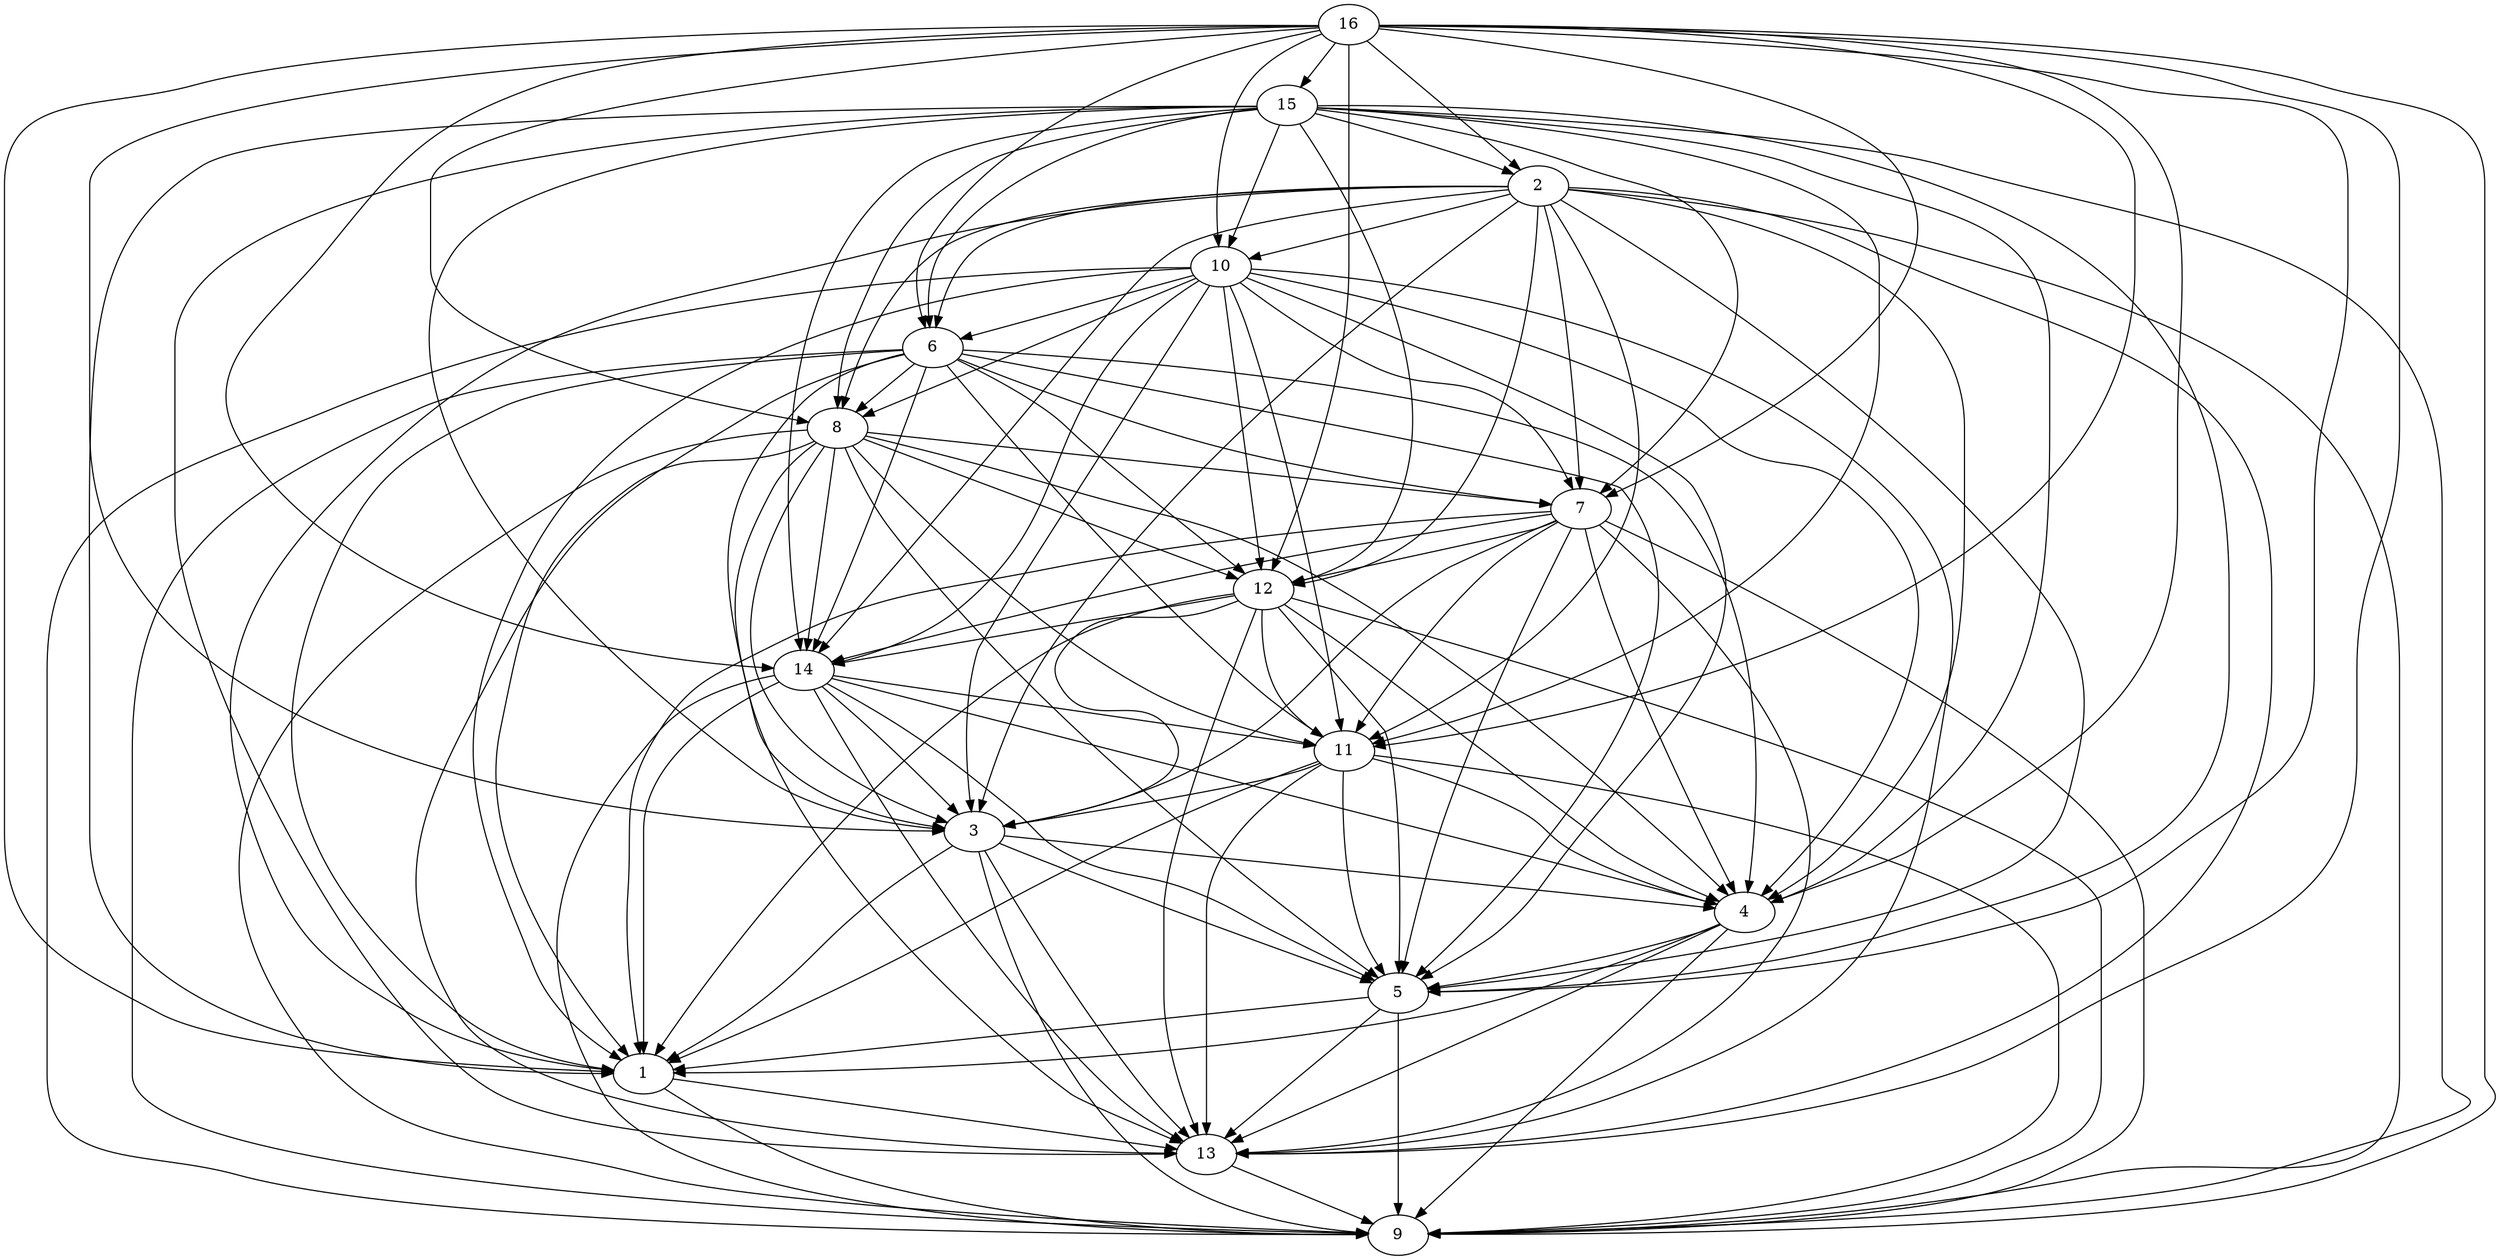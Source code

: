 digraph "Random_N16_EdgeDensity100%_P6.dot" {
	1	[Weight=31];
	2	[Weight=23];
	3	[Weight=18];
	4	[Weight=27];
	5	[Weight=15];
	6	[Weight=15];
	7	[Weight=15];
	8	[Weight=40];
	9	[Weight=23];
	10	[Weight=24];
	11	[Weight=29];
	12	[Weight=17];
	13	[Weight=21];
	14	[Weight=11];
	15	[Weight=12];
	16	[Weight=34];
	1 -> 9 [Weight=17];
	1 -> 13 [Weight=9];
	2 -> 1 [Weight=7];
	2 -> 3 [Weight=0];
	2 -> 4 [Weight=5];
	2 -> 5 [Weight=8];
	2 -> 6 [Weight=1];
	2 -> 7 [Weight=6];
	2 -> 8 [Weight=19];
	2 -> 9 [Weight=5];
	2 -> 10 [Weight=2];
	2 -> 11 [Weight=7];
	2 -> 12 [Weight=6];
	2 -> 13 [Weight=17];
	2 -> 14 [Weight=20];
	3 -> 1 [Weight=0];
	3 -> 4 [Weight=9];
	3 -> 5 [Weight=11];
	3 -> 9 [Weight=10];
	3 -> 13 [Weight=18];
	4 -> 1 [Weight=17];
	4 -> 5 [Weight=17];
	4 -> 9 [Weight=6];
	4 -> 13 [Weight=19];
	5 -> 1 [Weight=14];
	5 -> 9 [Weight=5];
	5 -> 13 [Weight=20];
	6 -> 1 [Weight=5];
	6 -> 3 [Weight=7];
	6 -> 4 [Weight=6];
	6 -> 5 [Weight=16];
	6 -> 7 [Weight=9];
	6 -> 8 [Weight=10];
	6 -> 9 [Weight=13];
	6 -> 11 [Weight=8];
	6 -> 12 [Weight=3];
	6 -> 13 [Weight=16];
	6 -> 14 [Weight=11];
	7 -> 1 [Weight=4];
	7 -> 3 [Weight=19];
	7 -> 4 [Weight=4];
	7 -> 5 [Weight=7];
	7 -> 9 [Weight=18];
	7 -> 11 [Weight=10];
	7 -> 12 [Weight=3];
	7 -> 13 [Weight=15];
	7 -> 14 [Weight=4];
	8 -> 1 [Weight=6];
	8 -> 3 [Weight=7];
	8 -> 4 [Weight=20];
	8 -> 5 [Weight=11];
	8 -> 7 [Weight=2];
	8 -> 9 [Weight=9];
	8 -> 11 [Weight=5];
	8 -> 12 [Weight=5];
	8 -> 13 [Weight=19];
	8 -> 14 [Weight=7];
	10 -> 1 [Weight=6];
	10 -> 3 [Weight=12];
	10 -> 4 [Weight=20];
	10 -> 5 [Weight=8];
	10 -> 6 [Weight=8];
	10 -> 7 [Weight=17];
	10 -> 8 [Weight=12];
	10 -> 9 [Weight=9];
	10 -> 11 [Weight=17];
	10 -> 12 [Weight=1];
	10 -> 13 [Weight=0];
	10 -> 14 [Weight=1];
	11 -> 1 [Weight=15];
	11 -> 3 [Weight=10];
	11 -> 4 [Weight=16];
	11 -> 5 [Weight=1];
	11 -> 9 [Weight=20];
	11 -> 13 [Weight=9];
	12 -> 1 [Weight=6];
	12 -> 3 [Weight=11];
	12 -> 4 [Weight=5];
	12 -> 5 [Weight=16];
	12 -> 9 [Weight=0];
	12 -> 11 [Weight=5];
	12 -> 13 [Weight=8];
	12 -> 14 [Weight=13];
	13 -> 9 [Weight=17];
	14 -> 1 [Weight=5];
	14 -> 3 [Weight=17];
	14 -> 4 [Weight=11];
	14 -> 5 [Weight=1];
	14 -> 9 [Weight=0];
	14 -> 11 [Weight=6];
	14 -> 13 [Weight=15];
	15 -> 1 [Weight=4];
	15 -> 2 [Weight=17];
	15 -> 3 [Weight=11];
	15 -> 4 [Weight=4];
	15 -> 5 [Weight=16];
	15 -> 6 [Weight=19];
	15 -> 7 [Weight=0];
	15 -> 8 [Weight=11];
	15 -> 9 [Weight=14];
	15 -> 10 [Weight=11];
	15 -> 11 [Weight=19];
	15 -> 12 [Weight=2];
	15 -> 13 [Weight=11];
	15 -> 14 [Weight=20];
	16 -> 1 [Weight=14];
	16 -> 2 [Weight=20];
	16 -> 3 [Weight=0];
	16 -> 4 [Weight=11];
	16 -> 5 [Weight=5];
	16 -> 6 [Weight=7];
	16 -> 7 [Weight=10];
	16 -> 8 [Weight=18];
	16 -> 9 [Weight=6];
	16 -> 10 [Weight=20];
	16 -> 11 [Weight=2];
	16 -> 12 [Weight=2];
	16 -> 13 [Weight=15];
	16 -> 14 [Weight=6];
	16 -> 15 [Weight=0];
}
